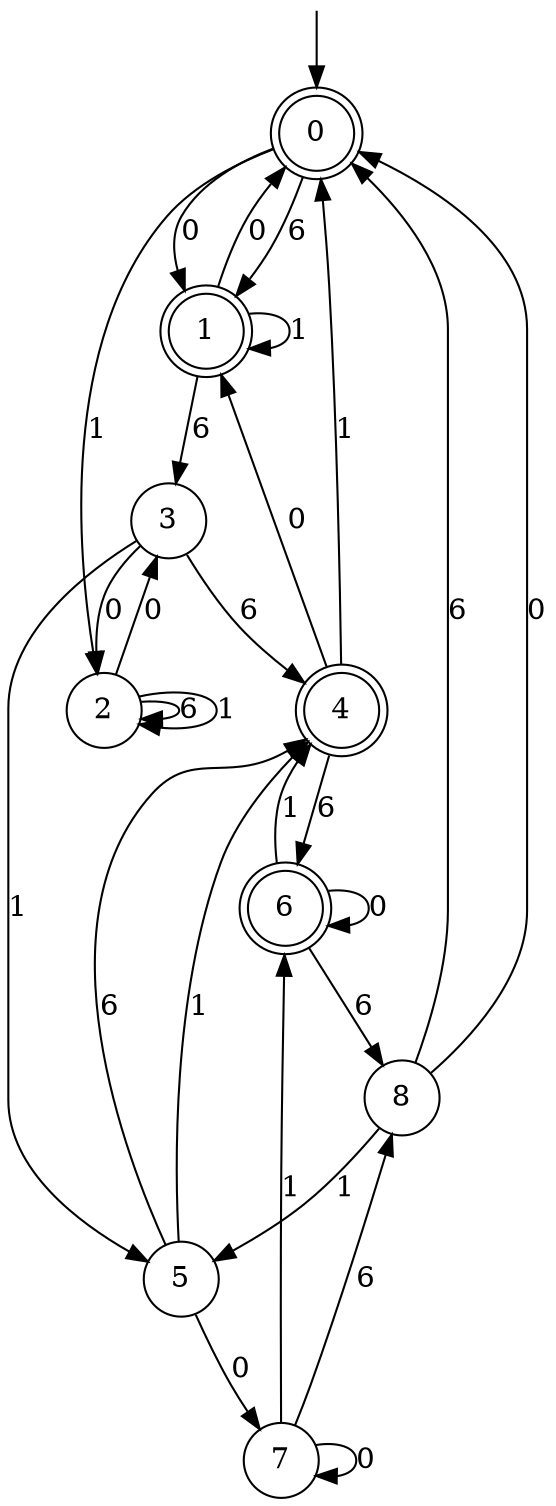 digraph g {

	s0 [shape="doublecircle" label="0"];
	s1 [shape="doublecircle" label="1"];
	s2 [shape="circle" label="2"];
	s3 [shape="circle" label="3"];
	s4 [shape="doublecircle" label="4"];
	s5 [shape="circle" label="5"];
	s6 [shape="doublecircle" label="6"];
	s7 [shape="circle" label="7"];
	s8 [shape="circle" label="8"];
	s0 -> s1 [label="6"];
	s0 -> s2 [label="1"];
	s0 -> s1 [label="0"];
	s1 -> s3 [label="6"];
	s1 -> s1 [label="1"];
	s1 -> s0 [label="0"];
	s2 -> s2 [label="6"];
	s2 -> s2 [label="1"];
	s2 -> s3 [label="0"];
	s3 -> s4 [label="6"];
	s3 -> s5 [label="1"];
	s3 -> s2 [label="0"];
	s4 -> s6 [label="6"];
	s4 -> s0 [label="1"];
	s4 -> s1 [label="0"];
	s5 -> s4 [label="6"];
	s5 -> s4 [label="1"];
	s5 -> s7 [label="0"];
	s6 -> s8 [label="6"];
	s6 -> s4 [label="1"];
	s6 -> s6 [label="0"];
	s7 -> s8 [label="6"];
	s7 -> s6 [label="1"];
	s7 -> s7 [label="0"];
	s8 -> s0 [label="6"];
	s8 -> s5 [label="1"];
	s8 -> s0 [label="0"];

__start0 [label="" shape="none" width="0" height="0"];
__start0 -> s0;

}
